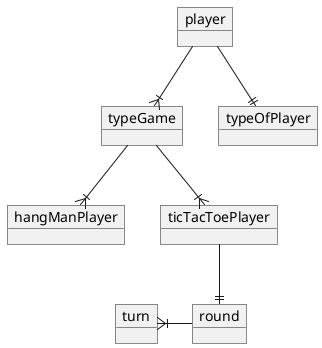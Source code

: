 @startuml VocabularyConceptualModelMain

object round
object turn
object player
object hangManPlayer
object ticTacToePlayer
object typeGame
object typeOfPlayer

player --|{ typeGame
typeGame --|{ ticTacToePlayer
typeGame --|{ hangManPlayer

round -left-|{ turn

ticTacToePlayer --|| round

player --|| typeOfPlayer
@enduml